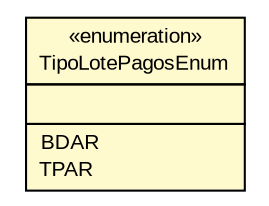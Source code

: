#!/usr/local/bin/dot
#
# Class diagram 
# Generated by UMLGraph version R5_6 (http://www.umlgraph.org/)
#

digraph G {
	edge [fontname="arial",fontsize=10,labelfontname="arial",labelfontsize=10];
	node [fontname="arial",fontsize=10,shape=plaintext];
	nodesep=0.25;
	ranksep=0.5;
	// br.gov.to.sefaz.arr.persistence.enums.TipoLotePagosEnum
	c772358 [label=<<table title="br.gov.to.sefaz.arr.persistence.enums.TipoLotePagosEnum" border="0" cellborder="1" cellspacing="0" cellpadding="2" port="p" bgcolor="lemonChiffon" href="./TipoLotePagosEnum.html">
		<tr><td><table border="0" cellspacing="0" cellpadding="1">
<tr><td align="center" balign="center"> &#171;enumeration&#187; </td></tr>
<tr><td align="center" balign="center"> TipoLotePagosEnum </td></tr>
		</table></td></tr>
		<tr><td><table border="0" cellspacing="0" cellpadding="1">
<tr><td align="left" balign="left">  </td></tr>
		</table></td></tr>
		<tr><td><table border="0" cellspacing="0" cellpadding="1">
<tr><td align="left" balign="left"> BDAR </td></tr>
<tr><td align="left" balign="left"> TPAR </td></tr>
		</table></td></tr>
		</table>>, URL="./TipoLotePagosEnum.html", fontname="arial", fontcolor="black", fontsize=10.0];
}

